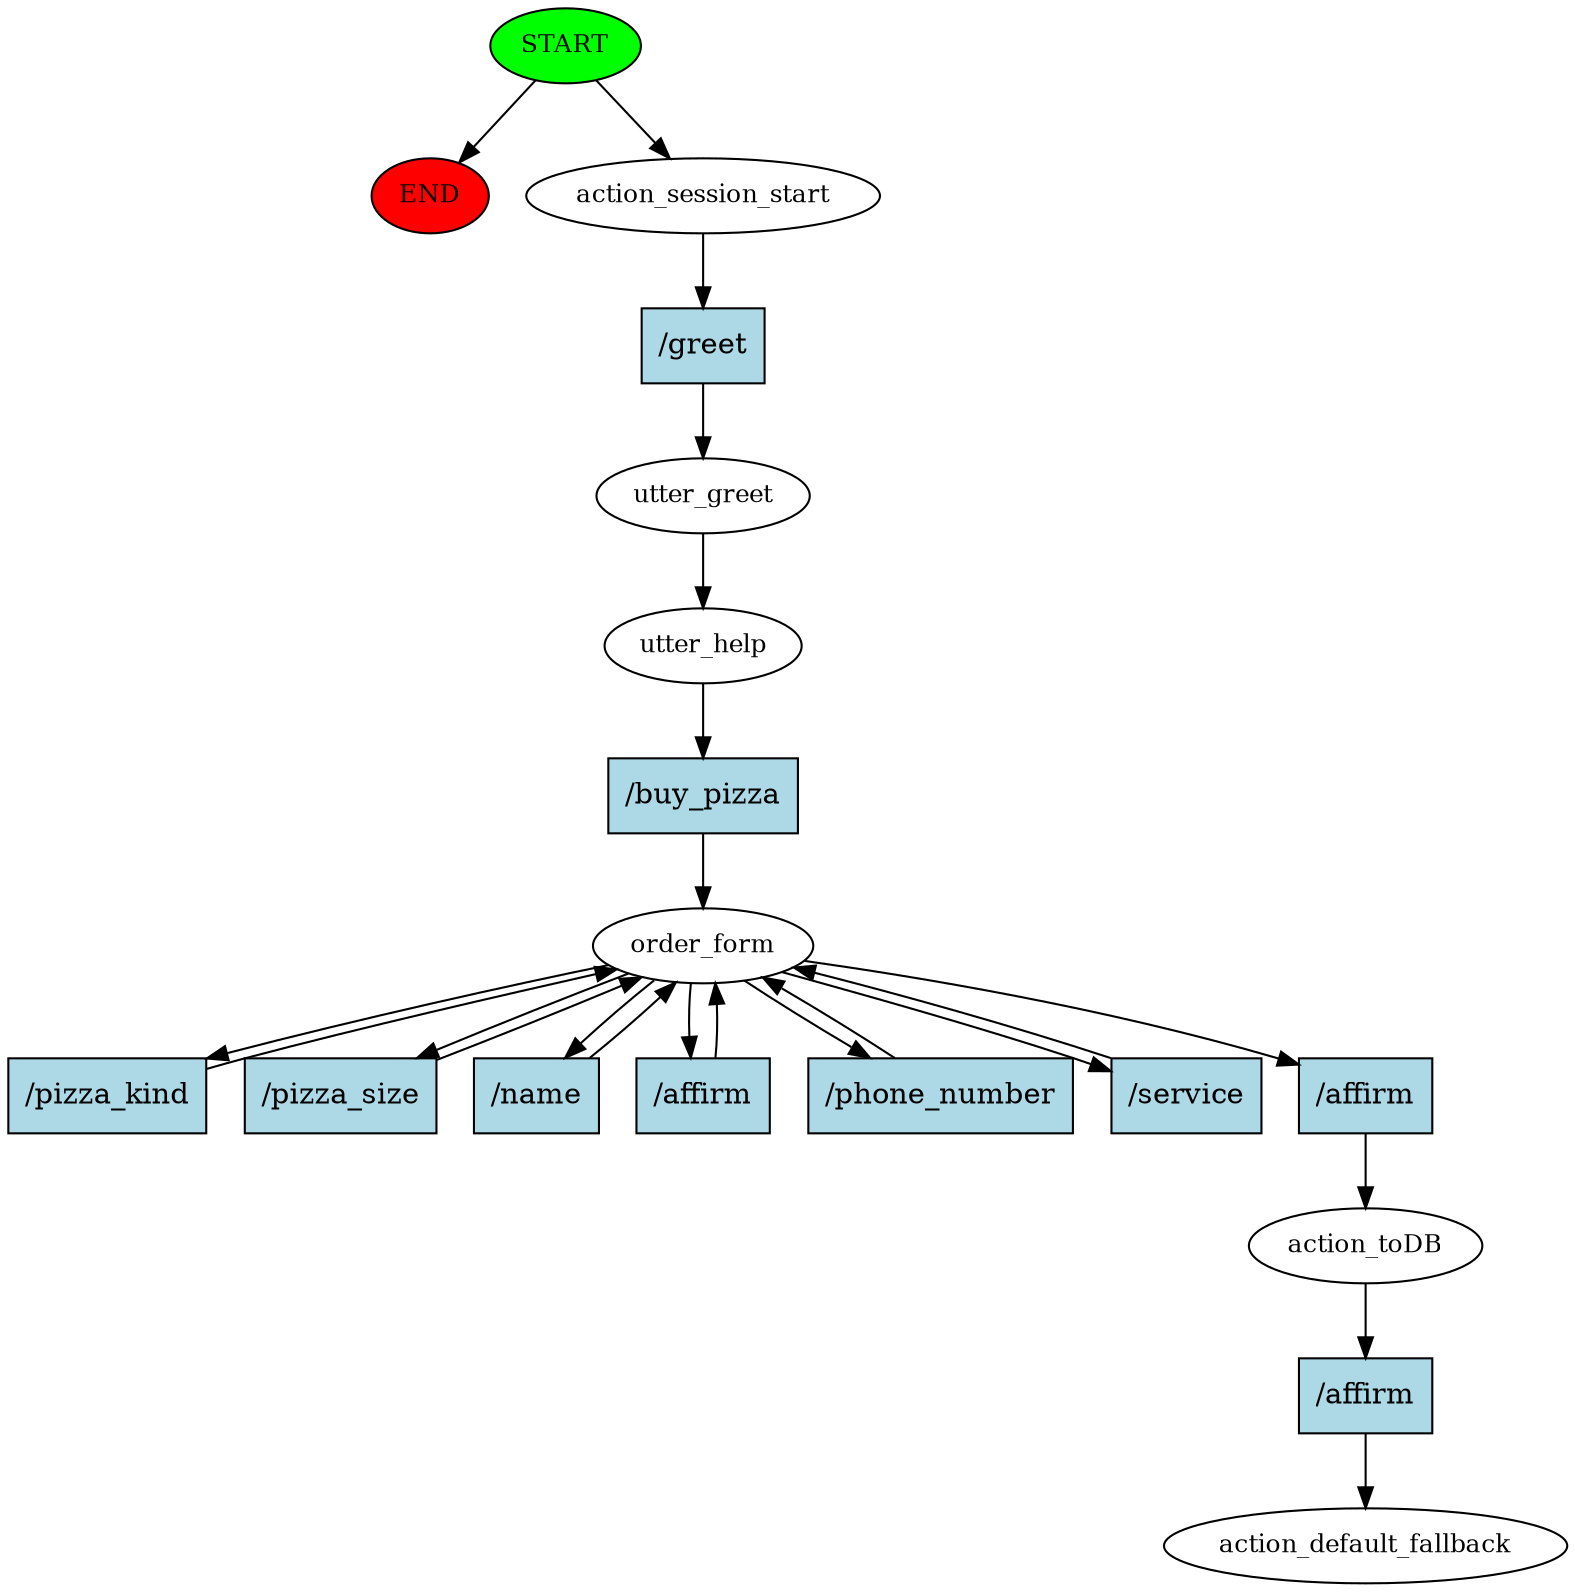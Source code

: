 digraph  {
0 [class="start active", fillcolor=green, fontsize=12, label=START, style=filled];
"-1" [class=end, fillcolor=red, fontsize=12, label=END, style=filled];
1 [class=active, fontsize=12, label=action_session_start];
2 [class=active, fontsize=12, label=utter_greet];
3 [class=active, fontsize=12, label=utter_help];
4 [class=active, fontsize=12, label=order_form];
12 [class=active, fontsize=12, label=action_toDB];
13 [class="dashed active", fontsize=12, label=action_default_fallback];
14 [class="intent active", fillcolor=lightblue, label="/greet", shape=rect, style=filled];
15 [class="intent active", fillcolor=lightblue, label="/buy_pizza", shape=rect, style=filled];
16 [class="intent active", fillcolor=lightblue, label="/pizza_kind", shape=rect, style=filled];
17 [class="intent active", fillcolor=lightblue, label="/pizza_size", shape=rect, style=filled];
18 [class="intent active", fillcolor=lightblue, label="/name", shape=rect, style=filled];
19 [class="intent active", fillcolor=lightblue, label="/affirm", shape=rect, style=filled];
20 [class="intent active", fillcolor=lightblue, label="/phone_number", shape=rect, style=filled];
21 [class="intent active", fillcolor=lightblue, label="/service", shape=rect, style=filled];
22 [class="intent active", fillcolor=lightblue, label="/affirm", shape=rect, style=filled];
23 [class="intent active", fillcolor=lightblue, label="/affirm", shape=rect, style=filled];
0 -> "-1"  [class="", key=NONE, label=""];
0 -> 1  [class=active, key=NONE, label=""];
1 -> 14  [class=active, key=0];
2 -> 3  [class=active, key=NONE, label=""];
3 -> 15  [class=active, key=0];
4 -> 16  [class=active, key=0];
4 -> 17  [class=active, key=0];
4 -> 18  [class=active, key=0];
4 -> 19  [class=active, key=0];
4 -> 20  [class=active, key=0];
4 -> 21  [class=active, key=0];
4 -> 22  [class=active, key=0];
12 -> 23  [class=active, key=0];
14 -> 2  [class=active, key=0];
15 -> 4  [class=active, key=0];
16 -> 4  [class=active, key=0];
17 -> 4  [class=active, key=0];
18 -> 4  [class=active, key=0];
19 -> 4  [class=active, key=0];
20 -> 4  [class=active, key=0];
21 -> 4  [class=active, key=0];
22 -> 12  [class=active, key=0];
23 -> 13  [class=active, key=0];
}

